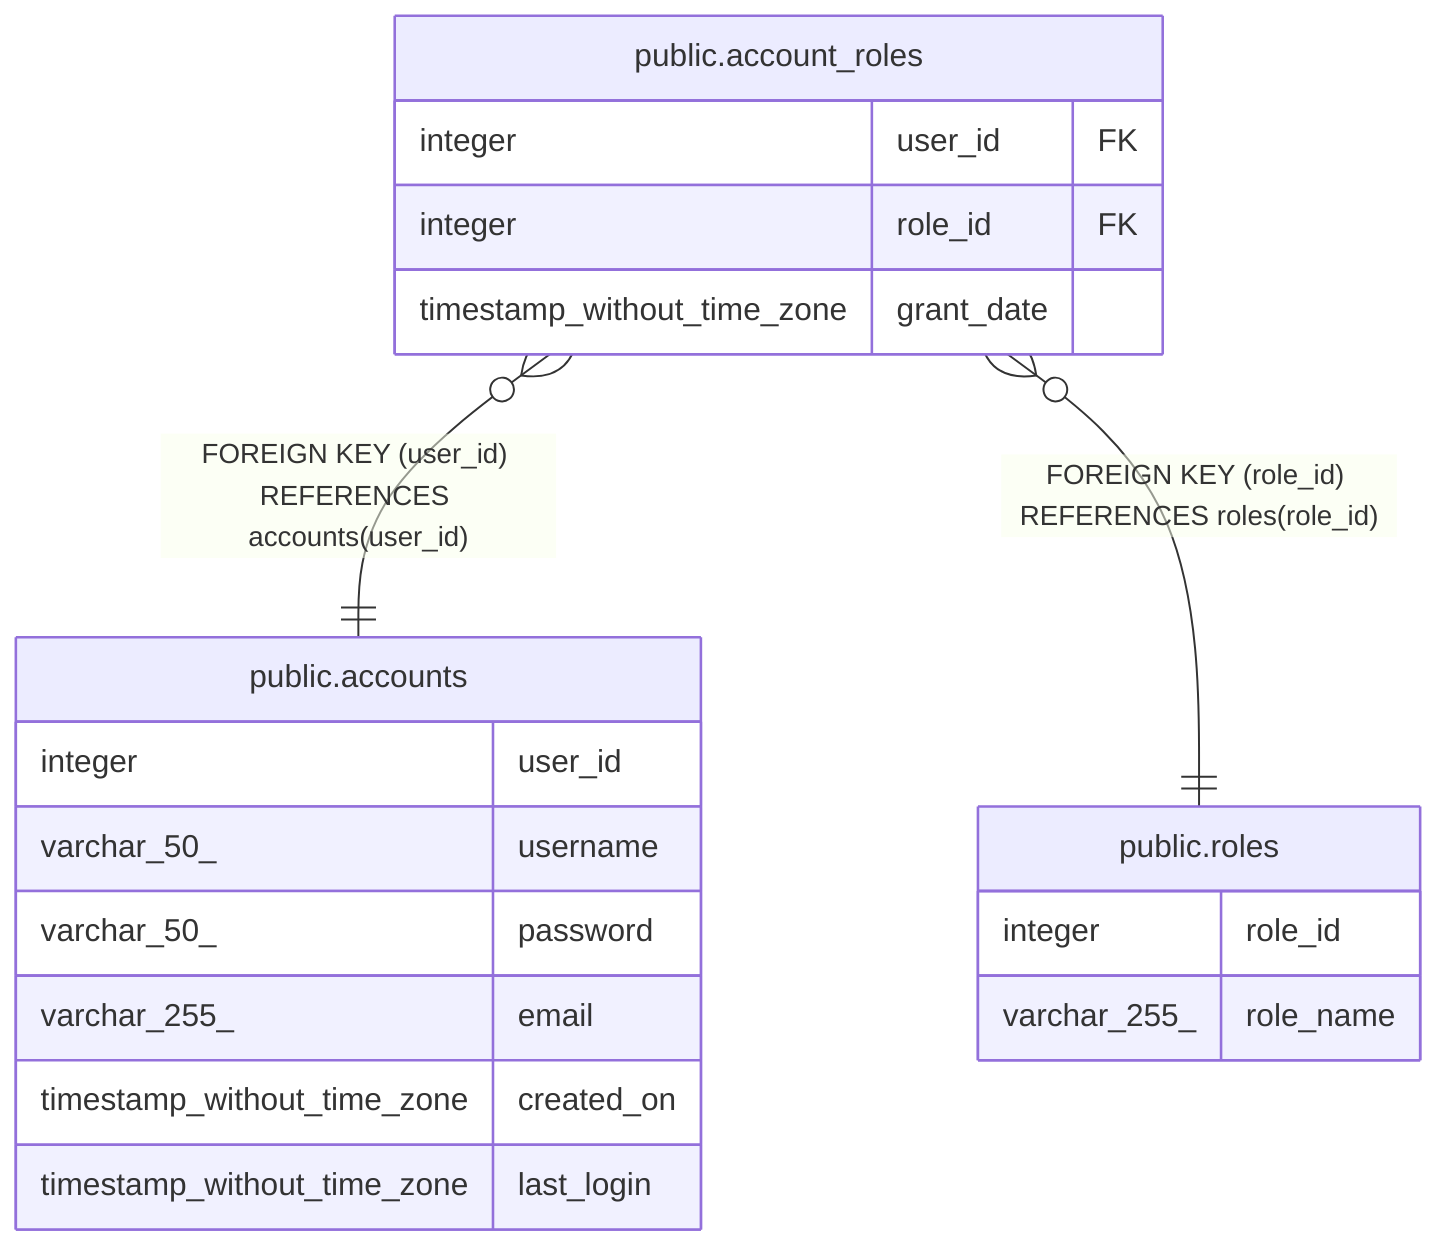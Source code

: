 erDiagram

"public.account_roles" }o--|| "public.accounts" : "FOREIGN KEY (user_id) REFERENCES accounts(user_id)"
"public.account_roles" }o--|| "public.roles" : "FOREIGN KEY (role_id) REFERENCES roles(role_id)"

"public.accounts" {
  integer user_id
  varchar_50_ username
  varchar_50_ password
  varchar_255_ email
  timestamp_without_time_zone created_on
  timestamp_without_time_zone last_login
}
"public.roles" {
  integer role_id
  varchar_255_ role_name
}
"public.account_roles" {
  integer user_id FK
  integer role_id FK
  timestamp_without_time_zone grant_date
}